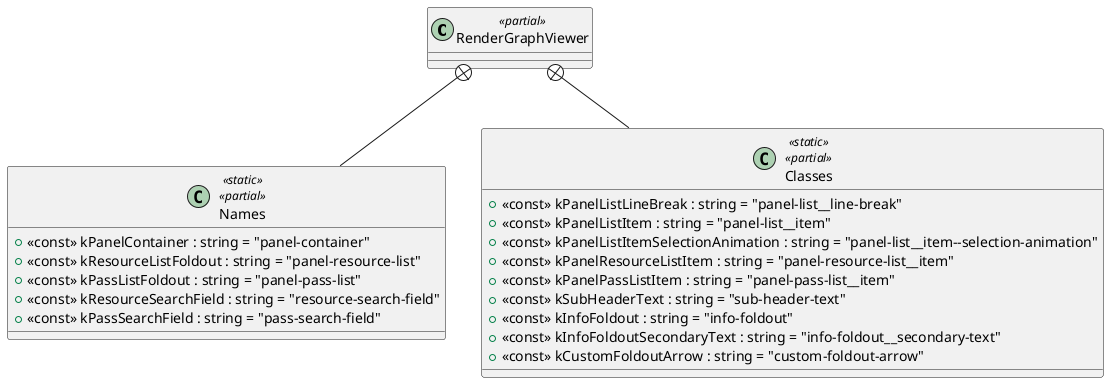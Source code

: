 @startuml
class RenderGraphViewer <<partial>> {
}
class Names <<static>> <<partial>> {
    + <<const>> kPanelContainer : string = "panel-container"
    + <<const>> kResourceListFoldout : string = "panel-resource-list"
    + <<const>> kPassListFoldout : string = "panel-pass-list"
    + <<const>> kResourceSearchField : string = "resource-search-field"
    + <<const>> kPassSearchField : string = "pass-search-field"
}
class Classes <<static>> <<partial>> {
    + <<const>> kPanelListLineBreak : string = "panel-list__line-break"
    + <<const>> kPanelListItem : string = "panel-list__item"
    + <<const>> kPanelListItemSelectionAnimation : string = "panel-list__item--selection-animation"
    + <<const>> kPanelResourceListItem : string = "panel-resource-list__item"
    + <<const>> kPanelPassListItem : string = "panel-pass-list__item"
    + <<const>> kSubHeaderText : string = "sub-header-text"
    + <<const>> kInfoFoldout : string = "info-foldout"
    + <<const>> kInfoFoldoutSecondaryText : string = "info-foldout__secondary-text"
    + <<const>> kCustomFoldoutArrow : string = "custom-foldout-arrow"
}
RenderGraphViewer +-- Names
RenderGraphViewer +-- Classes
@enduml

